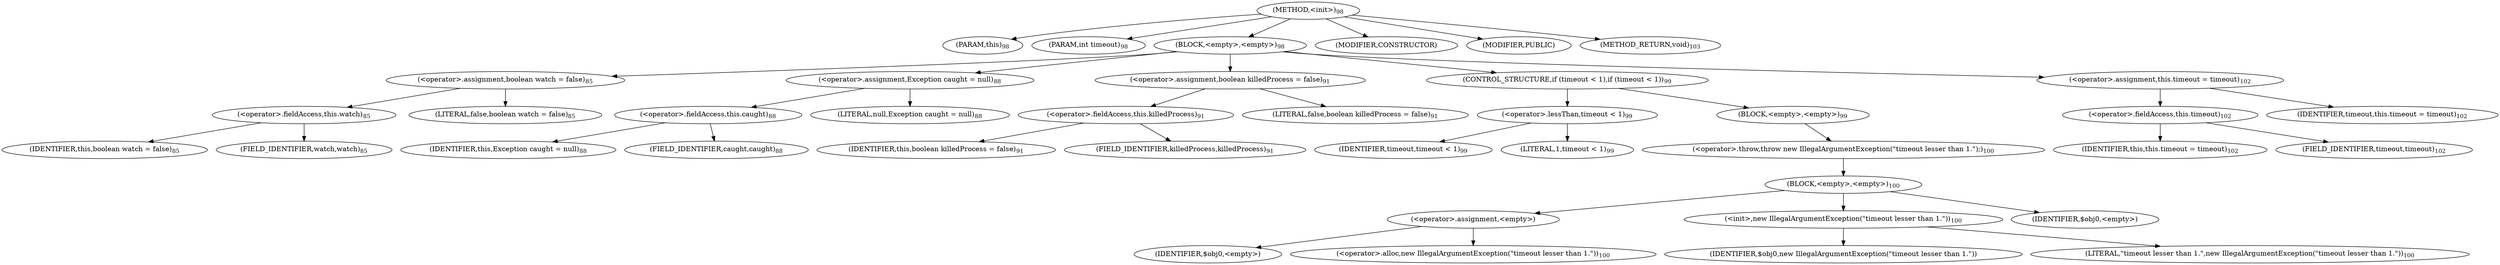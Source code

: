 digraph "&lt;init&gt;" {  
"49" [label = <(METHOD,&lt;init&gt;)<SUB>98</SUB>> ]
"4" [label = <(PARAM,this)<SUB>98</SUB>> ]
"50" [label = <(PARAM,int timeout)<SUB>98</SUB>> ]
"51" [label = <(BLOCK,&lt;empty&gt;,&lt;empty&gt;)<SUB>98</SUB>> ]
"52" [label = <(&lt;operator&gt;.assignment,boolean watch = false)<SUB>85</SUB>> ]
"53" [label = <(&lt;operator&gt;.fieldAccess,this.watch)<SUB>85</SUB>> ]
"54" [label = <(IDENTIFIER,this,boolean watch = false)<SUB>85</SUB>> ]
"55" [label = <(FIELD_IDENTIFIER,watch,watch)<SUB>85</SUB>> ]
"56" [label = <(LITERAL,false,boolean watch = false)<SUB>85</SUB>> ]
"57" [label = <(&lt;operator&gt;.assignment,Exception caught = null)<SUB>88</SUB>> ]
"58" [label = <(&lt;operator&gt;.fieldAccess,this.caught)<SUB>88</SUB>> ]
"59" [label = <(IDENTIFIER,this,Exception caught = null)<SUB>88</SUB>> ]
"60" [label = <(FIELD_IDENTIFIER,caught,caught)<SUB>88</SUB>> ]
"61" [label = <(LITERAL,null,Exception caught = null)<SUB>88</SUB>> ]
"62" [label = <(&lt;operator&gt;.assignment,boolean killedProcess = false)<SUB>91</SUB>> ]
"63" [label = <(&lt;operator&gt;.fieldAccess,this.killedProcess)<SUB>91</SUB>> ]
"64" [label = <(IDENTIFIER,this,boolean killedProcess = false)<SUB>91</SUB>> ]
"65" [label = <(FIELD_IDENTIFIER,killedProcess,killedProcess)<SUB>91</SUB>> ]
"66" [label = <(LITERAL,false,boolean killedProcess = false)<SUB>91</SUB>> ]
"67" [label = <(CONTROL_STRUCTURE,if (timeout &lt; 1),if (timeout &lt; 1))<SUB>99</SUB>> ]
"68" [label = <(&lt;operator&gt;.lessThan,timeout &lt; 1)<SUB>99</SUB>> ]
"69" [label = <(IDENTIFIER,timeout,timeout &lt; 1)<SUB>99</SUB>> ]
"70" [label = <(LITERAL,1,timeout &lt; 1)<SUB>99</SUB>> ]
"71" [label = <(BLOCK,&lt;empty&gt;,&lt;empty&gt;)<SUB>99</SUB>> ]
"72" [label = <(&lt;operator&gt;.throw,throw new IllegalArgumentException(&quot;timeout lesser than 1.&quot;);)<SUB>100</SUB>> ]
"73" [label = <(BLOCK,&lt;empty&gt;,&lt;empty&gt;)<SUB>100</SUB>> ]
"74" [label = <(&lt;operator&gt;.assignment,&lt;empty&gt;)> ]
"75" [label = <(IDENTIFIER,$obj0,&lt;empty&gt;)> ]
"76" [label = <(&lt;operator&gt;.alloc,new IllegalArgumentException(&quot;timeout lesser than 1.&quot;))<SUB>100</SUB>> ]
"77" [label = <(&lt;init&gt;,new IllegalArgumentException(&quot;timeout lesser than 1.&quot;))<SUB>100</SUB>> ]
"78" [label = <(IDENTIFIER,$obj0,new IllegalArgumentException(&quot;timeout lesser than 1.&quot;))> ]
"79" [label = <(LITERAL,&quot;timeout lesser than 1.&quot;,new IllegalArgumentException(&quot;timeout lesser than 1.&quot;))<SUB>100</SUB>> ]
"80" [label = <(IDENTIFIER,$obj0,&lt;empty&gt;)> ]
"81" [label = <(&lt;operator&gt;.assignment,this.timeout = timeout)<SUB>102</SUB>> ]
"82" [label = <(&lt;operator&gt;.fieldAccess,this.timeout)<SUB>102</SUB>> ]
"3" [label = <(IDENTIFIER,this,this.timeout = timeout)<SUB>102</SUB>> ]
"83" [label = <(FIELD_IDENTIFIER,timeout,timeout)<SUB>102</SUB>> ]
"84" [label = <(IDENTIFIER,timeout,this.timeout = timeout)<SUB>102</SUB>> ]
"85" [label = <(MODIFIER,CONSTRUCTOR)> ]
"86" [label = <(MODIFIER,PUBLIC)> ]
"87" [label = <(METHOD_RETURN,void)<SUB>103</SUB>> ]
  "49" -> "4" 
  "49" -> "50" 
  "49" -> "51" 
  "49" -> "85" 
  "49" -> "86" 
  "49" -> "87" 
  "51" -> "52" 
  "51" -> "57" 
  "51" -> "62" 
  "51" -> "67" 
  "51" -> "81" 
  "52" -> "53" 
  "52" -> "56" 
  "53" -> "54" 
  "53" -> "55" 
  "57" -> "58" 
  "57" -> "61" 
  "58" -> "59" 
  "58" -> "60" 
  "62" -> "63" 
  "62" -> "66" 
  "63" -> "64" 
  "63" -> "65" 
  "67" -> "68" 
  "67" -> "71" 
  "68" -> "69" 
  "68" -> "70" 
  "71" -> "72" 
  "72" -> "73" 
  "73" -> "74" 
  "73" -> "77" 
  "73" -> "80" 
  "74" -> "75" 
  "74" -> "76" 
  "77" -> "78" 
  "77" -> "79" 
  "81" -> "82" 
  "81" -> "84" 
  "82" -> "3" 
  "82" -> "83" 
}
